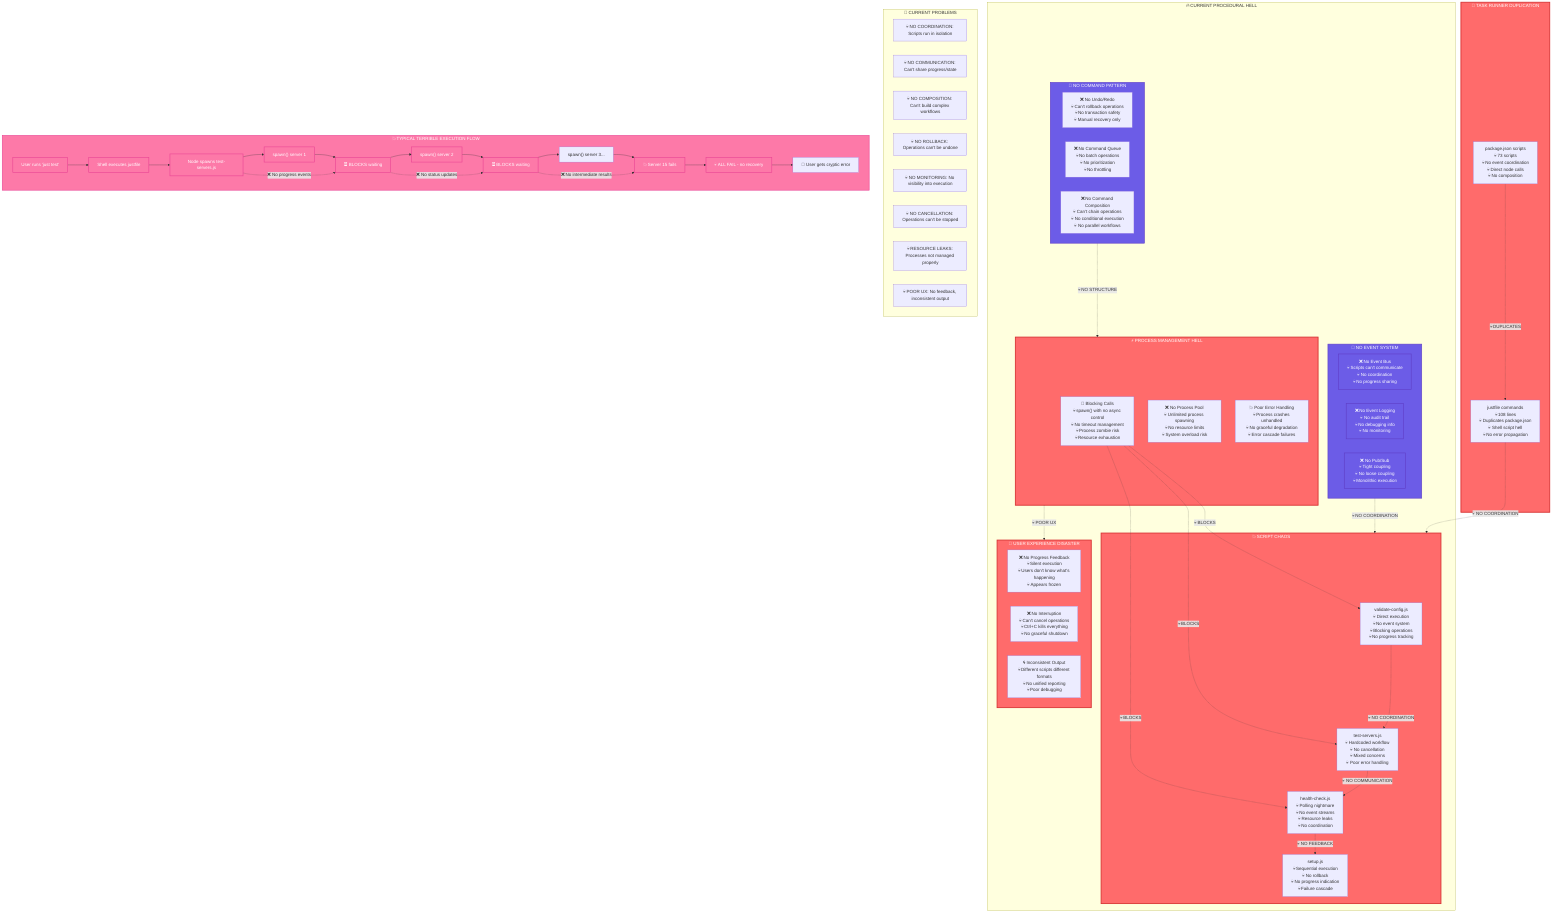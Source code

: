 %% Current Events & Commands Architecture (PROCEDURAL MESS)
%% This diagram shows the current TERRIBLE event handling and command execution

graph TD
    %% Current Procedural Hell
    subgraph Current["🔥 CURRENT PROCEDURAL HELL"]
        
        %% Script Execution - NO COORDINATION
        subgraph Scripts["💥 SCRIPT CHAOS"]
            ValidateScript["validate-config.js<br/>💀 Direct execution<br/>💀 No event system<br/>💀 Blocking operations<br/>💀 No progress tracking"]
            TestScript["test-servers.js<br/>💀 Hardcoded workflow<br/>💀 No cancellation<br/>💀 Mixed concerns<br/>💀 Poor error handling"]
            HealthScript["health-check.js<br/>💀 Polling nightmare<br/>💀 No event streams<br/>💀 Resource leaks<br/>💀 No coordination"]
            SetupScript["setup.js<br/>💀 Sequential execution<br/>💀 No rollback<br/>💀 No progress indication<br/>💀 Failure cascade"]
        end

        %% No Event System
        subgraph NoEvents["👻 NO EVENT SYSTEM"]
            NoEventBus["❌ No Event Bus<br/>💀 Scripts can't communicate<br/>💀 No coordination<br/>💀 No progress sharing"]
            NoEventLog["❌ No Event Logging<br/>💀 No audit trail<br/>💀 No debugging info<br/>💀 No monitoring"]
            NoPubSub["❌ No Pub/Sub<br/>💀 Tight coupling<br/>💀 No loose coupling<br/>💀 Monolithic execution"]
        end

        %% Command Pattern Missing
        subgraph NoCommands["🚫 NO COMMAND PATTERN"]
            NoUndo["❌ No Undo/Redo<br/>💀 Can't rollback operations<br/>💀 No transaction safety<br/>💀 Manual recovery only"]
            NoQueue["❌ No Command Queue<br/>💀 No batch operations<br/>💀 No prioritization<br/>💀 No throttling"]
            NoComposition["❌ No Command Composition<br/>💀 Can't chain operations<br/>💀 No conditional execution<br/>💀 No parallel workflows"]
        end

        %% Process Management Hell
        subgraph ProcessHell["⚡ PROCESS MANAGEMENT HELL"]
            BlockingCalls["🚫 Blocking Calls<br/>💀 spawn() with no async control<br/>💀 No timeout management<br/>💀 Process zombie risk<br/>💀 Resource exhaustion"]
            NoProcessPool["❌ No Process Pool<br/>💀 Unlimited process spawning<br/>💀 No resource limits<br/>💀 System overload risk"]
            PoorErrorHandling["💥 Poor Error Handling<br/>💀 Process crashes unhandled<br/>💀 No graceful degradation<br/>💀 Error cascade failures"]
        end

        %% User Experience Disaster
        subgraph UXDisaster["😤 USER EXPERIENCE DISASTER"]
            NoProgress["❌ No Progress Feedback<br/>💀 Silent execution<br/>💀 Users don't know what's happening<br/>💀 Appears frozen"]
            NoInterruption["❌ No Interruption<br/>💀 Can't cancel operations<br/>💀 Ctrl+C kills everything<br/>💀 No graceful shutdown"]
            InconsistentOutput["🌀 Inconsistent Output<br/>💀 Different scripts different formats<br/>💀 No unified reporting<br/>💀 Poor debugging"]
        end

        %% Data Flow Nightmare
        ValidateScript -.->|"💀 NO COORDINATION"| TestScript
        TestScript -.->|"💀 NO COMMUNICATION"| HealthScript
        HealthScript -.->|"💀 NO FEEDBACK"| SetupScript
        
        BlockingCalls -.->|"💀 BLOCKS"| ValidateScript
        BlockingCalls -.->|"💀 BLOCKS"| TestScript
        BlockingCalls -.->|"💀 BLOCKS"| HealthScript
        
        NoEvents -.->|"💀 NO COORDINATION"| Scripts
        NoCommands -.->|"💀 NO STRUCTURE"| ProcessHell
        ProcessHell -.->|"💀 POOR UX"| UXDisaster
    end

    %% Current Justfile/Package.json Mess
    subgraph TaskRunners["🔄 TASK RUNNER DUPLICATION"]
        PackageScripts["package.json scripts<br/>💀 73 scripts<br/>💀 No event coordination<br/>💀 Direct node calls<br/>💀 No composition"]
        JustCommands["justfile commands<br/>💀 108 lines<br/>💀 Duplicates package.json<br/>💀 Shell script hell<br/>💀 No error propagation"]
        
        PackageScripts -.->|"💀 DUPLICATES"| JustCommands
        JustCommands -.->|"💀 NO COORDINATION"| Scripts
    end

    %% Problems with Current Approach
    subgraph Problems["🚨 CURRENT PROBLEMS"]
        P1["💀 NO COORDINATION: Scripts run in isolation"]
        P2["💀 NO COMMUNICATION: Can't share progress/state"]  
        P3["💀 NO COMPOSITION: Can't build complex workflows"]
        P4["💀 NO ROLLBACK: Operations can't be undone"]
        P5["💀 NO MONITORING: No visibility into execution"]
        P6["💀 NO CANCELLATION: Operations can't be stopped"]
        P7["💀 RESOURCE LEAKS: Processes not managed properly"]
        P8["💀 POOR UX: No feedback, inconsistent output"]
    end

    %% Example of Current Terrible Flow
    subgraph BadFlow["💥 TYPICAL TERRIBLE EXECUTION FLOW"]
        Start["User runs 'just test'"]
        Start --> Shell["Shell executes justfile"]
        Shell --> Node["Node spawns test-servers.js"]
        Node --> Spawn1["spawn() server 1"]
        Spawn1 --> Block1["⏳ BLOCKS waiting"]
        Block1 --> Spawn2["spawn() server 2"]
        Spawn2 --> Block2["⏳ BLOCKS waiting"]
        Block2 --> Spawn3["spawn() server 3..."]
        Spawn3 --> Error["💥 Server 15 fails"]
        Error --> Cascade["💀 ALL FAIL - no recovery"]
        Cascade --> UserConfused["😤 User gets cryptic error"]
        
        %% No Events During This Flow
        Node -.->|"❌ No progress events"| Block1
        Block1 -.->|"❌ No status updates"| Block2  
        Block2 -.->|"❌ No intermediate results"| Error
    end

    %% Style the problems
    classDef problemNode fill:#ff6b6b,stroke:#d63031,stroke-width:3px,color:#fff
    classDef missingNode fill:#6c5ce7,stroke:#5f3dc4,stroke-width:2px,color:#fff
    classDef terribleFlow fill:#fd79a8,stroke:#e84393,stroke-width:2px,color:#fff
    classDef duplicateEdge stroke:#ff6b6b,stroke-width:3px,stroke-dasharray:10,5
    
    class Scripts,ProcessHell,UXDisaster,TaskRunners problemNode
    class NoEvents,NoCommands,NoEventBus,NoEventLog,NoPubSub missingNode
    class BadFlow,Start,Shell,Node,Spawn1,Block1,Spawn2,Block2,Error,Cascade terribleFlow